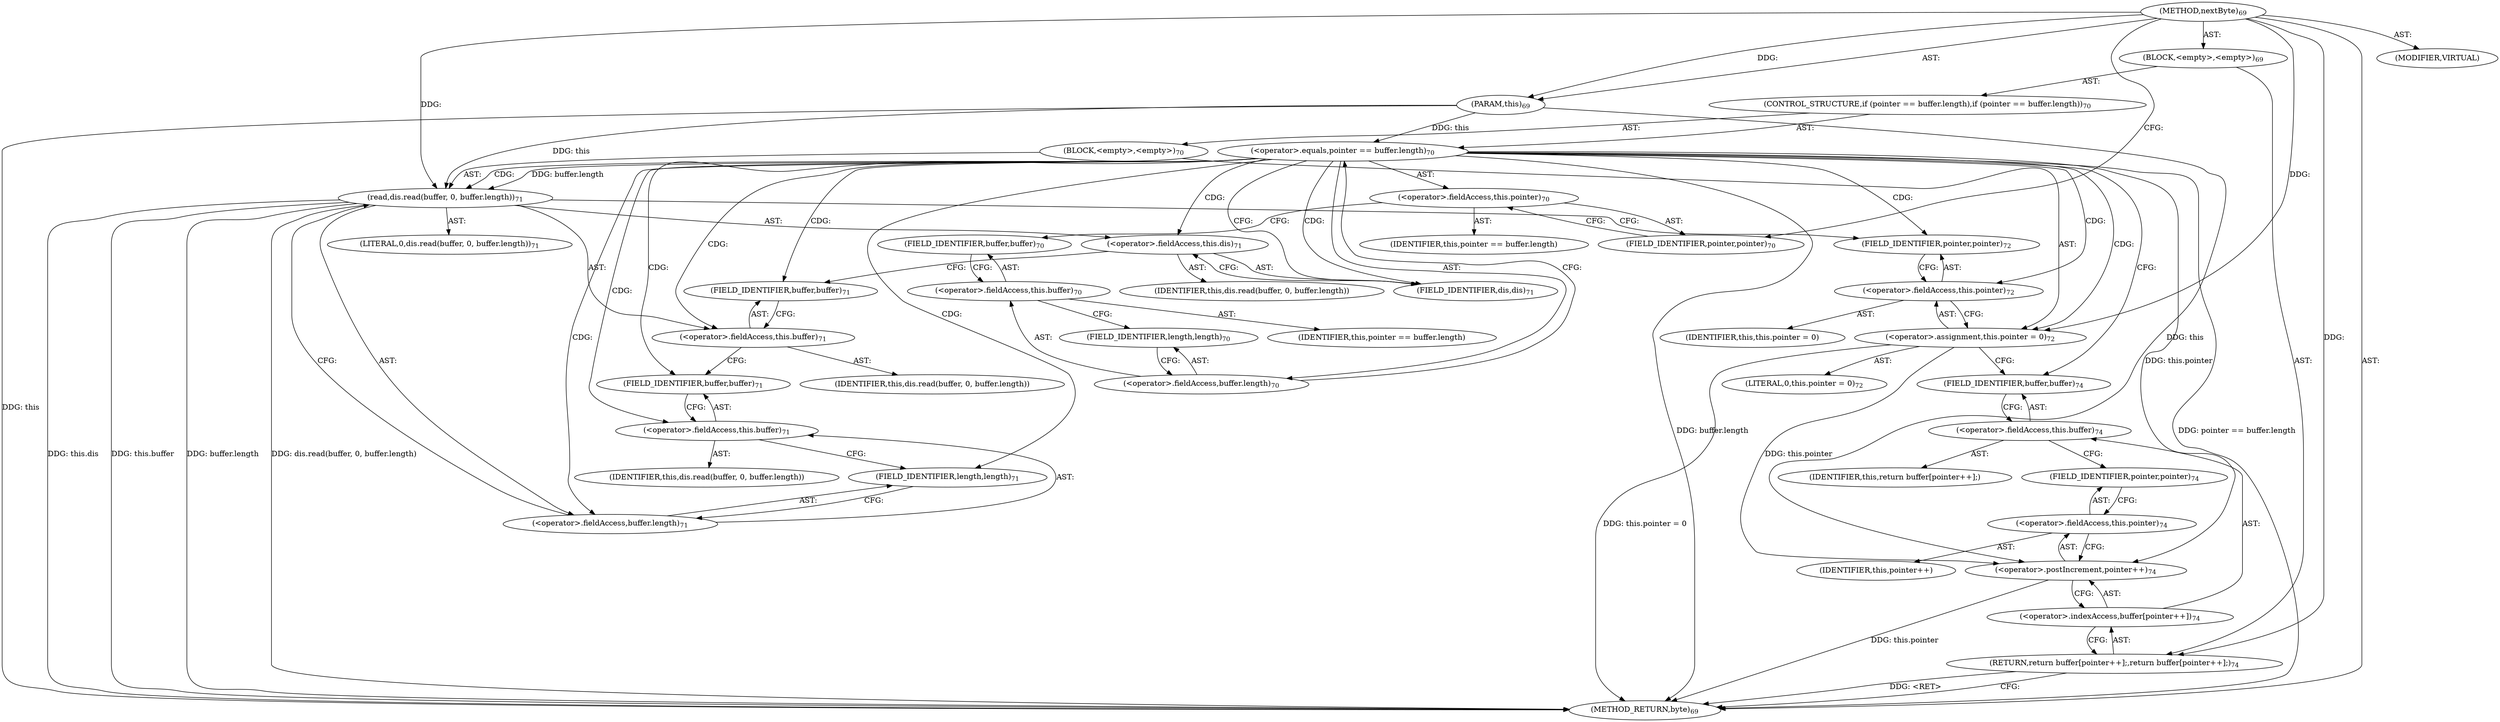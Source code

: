 digraph "nextByte" {  
"247" [label = <(METHOD,nextByte)<SUB>69</SUB>> ]
"248" [label = <(PARAM,this)<SUB>69</SUB>> ]
"249" [label = <(BLOCK,&lt;empty&gt;,&lt;empty&gt;)<SUB>69</SUB>> ]
"250" [label = <(CONTROL_STRUCTURE,if (pointer == buffer.length),if (pointer == buffer.length))<SUB>70</SUB>> ]
"251" [label = <(&lt;operator&gt;.equals,pointer == buffer.length)<SUB>70</SUB>> ]
"252" [label = <(&lt;operator&gt;.fieldAccess,this.pointer)<SUB>70</SUB>> ]
"253" [label = <(IDENTIFIER,this,pointer == buffer.length)> ]
"254" [label = <(FIELD_IDENTIFIER,pointer,pointer)<SUB>70</SUB>> ]
"255" [label = <(&lt;operator&gt;.fieldAccess,buffer.length)<SUB>70</SUB>> ]
"256" [label = <(&lt;operator&gt;.fieldAccess,this.buffer)<SUB>70</SUB>> ]
"257" [label = <(IDENTIFIER,this,pointer == buffer.length)> ]
"258" [label = <(FIELD_IDENTIFIER,buffer,buffer)<SUB>70</SUB>> ]
"259" [label = <(FIELD_IDENTIFIER,length,length)<SUB>70</SUB>> ]
"260" [label = <(BLOCK,&lt;empty&gt;,&lt;empty&gt;)<SUB>70</SUB>> ]
"261" [label = <(read,dis.read(buffer, 0, buffer.length))<SUB>71</SUB>> ]
"262" [label = <(&lt;operator&gt;.fieldAccess,this.dis)<SUB>71</SUB>> ]
"263" [label = <(IDENTIFIER,this,dis.read(buffer, 0, buffer.length))> ]
"264" [label = <(FIELD_IDENTIFIER,dis,dis)<SUB>71</SUB>> ]
"265" [label = <(&lt;operator&gt;.fieldAccess,this.buffer)<SUB>71</SUB>> ]
"266" [label = <(IDENTIFIER,this,dis.read(buffer, 0, buffer.length))> ]
"267" [label = <(FIELD_IDENTIFIER,buffer,buffer)<SUB>71</SUB>> ]
"268" [label = <(LITERAL,0,dis.read(buffer, 0, buffer.length))<SUB>71</SUB>> ]
"269" [label = <(&lt;operator&gt;.fieldAccess,buffer.length)<SUB>71</SUB>> ]
"270" [label = <(&lt;operator&gt;.fieldAccess,this.buffer)<SUB>71</SUB>> ]
"271" [label = <(IDENTIFIER,this,dis.read(buffer, 0, buffer.length))> ]
"272" [label = <(FIELD_IDENTIFIER,buffer,buffer)<SUB>71</SUB>> ]
"273" [label = <(FIELD_IDENTIFIER,length,length)<SUB>71</SUB>> ]
"274" [label = <(&lt;operator&gt;.assignment,this.pointer = 0)<SUB>72</SUB>> ]
"275" [label = <(&lt;operator&gt;.fieldAccess,this.pointer)<SUB>72</SUB>> ]
"276" [label = <(IDENTIFIER,this,this.pointer = 0)> ]
"277" [label = <(FIELD_IDENTIFIER,pointer,pointer)<SUB>72</SUB>> ]
"278" [label = <(LITERAL,0,this.pointer = 0)<SUB>72</SUB>> ]
"279" [label = <(RETURN,return buffer[pointer++];,return buffer[pointer++];)<SUB>74</SUB>> ]
"280" [label = <(&lt;operator&gt;.indexAccess,buffer[pointer++])<SUB>74</SUB>> ]
"281" [label = <(&lt;operator&gt;.fieldAccess,this.buffer)<SUB>74</SUB>> ]
"282" [label = <(IDENTIFIER,this,return buffer[pointer++];)> ]
"283" [label = <(FIELD_IDENTIFIER,buffer,buffer)<SUB>74</SUB>> ]
"284" [label = <(&lt;operator&gt;.postIncrement,pointer++)<SUB>74</SUB>> ]
"285" [label = <(&lt;operator&gt;.fieldAccess,this.pointer)<SUB>74</SUB>> ]
"286" [label = <(IDENTIFIER,this,pointer++)> ]
"287" [label = <(FIELD_IDENTIFIER,pointer,pointer)<SUB>74</SUB>> ]
"288" [label = <(MODIFIER,VIRTUAL)> ]
"289" [label = <(METHOD_RETURN,byte)<SUB>69</SUB>> ]
  "247" -> "248"  [ label = "AST: "] 
  "247" -> "249"  [ label = "AST: "] 
  "247" -> "288"  [ label = "AST: "] 
  "247" -> "289"  [ label = "AST: "] 
  "249" -> "250"  [ label = "AST: "] 
  "249" -> "279"  [ label = "AST: "] 
  "250" -> "251"  [ label = "AST: "] 
  "250" -> "260"  [ label = "AST: "] 
  "251" -> "252"  [ label = "AST: "] 
  "251" -> "255"  [ label = "AST: "] 
  "252" -> "253"  [ label = "AST: "] 
  "252" -> "254"  [ label = "AST: "] 
  "255" -> "256"  [ label = "AST: "] 
  "255" -> "259"  [ label = "AST: "] 
  "256" -> "257"  [ label = "AST: "] 
  "256" -> "258"  [ label = "AST: "] 
  "260" -> "261"  [ label = "AST: "] 
  "260" -> "274"  [ label = "AST: "] 
  "261" -> "262"  [ label = "AST: "] 
  "261" -> "265"  [ label = "AST: "] 
  "261" -> "268"  [ label = "AST: "] 
  "261" -> "269"  [ label = "AST: "] 
  "262" -> "263"  [ label = "AST: "] 
  "262" -> "264"  [ label = "AST: "] 
  "265" -> "266"  [ label = "AST: "] 
  "265" -> "267"  [ label = "AST: "] 
  "269" -> "270"  [ label = "AST: "] 
  "269" -> "273"  [ label = "AST: "] 
  "270" -> "271"  [ label = "AST: "] 
  "270" -> "272"  [ label = "AST: "] 
  "274" -> "275"  [ label = "AST: "] 
  "274" -> "278"  [ label = "AST: "] 
  "275" -> "276"  [ label = "AST: "] 
  "275" -> "277"  [ label = "AST: "] 
  "279" -> "280"  [ label = "AST: "] 
  "280" -> "281"  [ label = "AST: "] 
  "280" -> "284"  [ label = "AST: "] 
  "281" -> "282"  [ label = "AST: "] 
  "281" -> "283"  [ label = "AST: "] 
  "284" -> "285"  [ label = "AST: "] 
  "285" -> "286"  [ label = "AST: "] 
  "285" -> "287"  [ label = "AST: "] 
  "279" -> "289"  [ label = "CFG: "] 
  "251" -> "264"  [ label = "CFG: "] 
  "251" -> "283"  [ label = "CFG: "] 
  "280" -> "279"  [ label = "CFG: "] 
  "252" -> "258"  [ label = "CFG: "] 
  "255" -> "251"  [ label = "CFG: "] 
  "261" -> "277"  [ label = "CFG: "] 
  "274" -> "283"  [ label = "CFG: "] 
  "281" -> "287"  [ label = "CFG: "] 
  "284" -> "280"  [ label = "CFG: "] 
  "254" -> "252"  [ label = "CFG: "] 
  "256" -> "259"  [ label = "CFG: "] 
  "259" -> "255"  [ label = "CFG: "] 
  "262" -> "267"  [ label = "CFG: "] 
  "265" -> "272"  [ label = "CFG: "] 
  "269" -> "261"  [ label = "CFG: "] 
  "275" -> "274"  [ label = "CFG: "] 
  "283" -> "281"  [ label = "CFG: "] 
  "285" -> "284"  [ label = "CFG: "] 
  "258" -> "256"  [ label = "CFG: "] 
  "264" -> "262"  [ label = "CFG: "] 
  "267" -> "265"  [ label = "CFG: "] 
  "270" -> "273"  [ label = "CFG: "] 
  "273" -> "269"  [ label = "CFG: "] 
  "277" -> "275"  [ label = "CFG: "] 
  "287" -> "285"  [ label = "CFG: "] 
  "272" -> "270"  [ label = "CFG: "] 
  "247" -> "254"  [ label = "CFG: "] 
  "279" -> "289"  [ label = "DDG: &lt;RET&gt;"] 
  "248" -> "289"  [ label = "DDG: this"] 
  "251" -> "289"  [ label = "DDG: buffer.length"] 
  "251" -> "289"  [ label = "DDG: pointer == buffer.length"] 
  "261" -> "289"  [ label = "DDG: this.dis"] 
  "261" -> "289"  [ label = "DDG: this.buffer"] 
  "261" -> "289"  [ label = "DDG: buffer.length"] 
  "261" -> "289"  [ label = "DDG: dis.read(buffer, 0, buffer.length)"] 
  "274" -> "289"  [ label = "DDG: this.pointer = 0"] 
  "284" -> "289"  [ label = "DDG: this.pointer"] 
  "247" -> "248"  [ label = "DDG: "] 
  "247" -> "279"  [ label = "DDG: "] 
  "248" -> "251"  [ label = "DDG: this"] 
  "247" -> "274"  [ label = "DDG: "] 
  "248" -> "261"  [ label = "DDG: this"] 
  "251" -> "261"  [ label = "DDG: buffer.length"] 
  "247" -> "261"  [ label = "DDG: "] 
  "248" -> "284"  [ label = "DDG: this"] 
  "251" -> "284"  [ label = "DDG: this.pointer"] 
  "274" -> "284"  [ label = "DDG: this.pointer"] 
  "251" -> "262"  [ label = "CDG: "] 
  "251" -> "277"  [ label = "CDG: "] 
  "251" -> "265"  [ label = "CDG: "] 
  "251" -> "267"  [ label = "CDG: "] 
  "251" -> "270"  [ label = "CDG: "] 
  "251" -> "264"  [ label = "CDG: "] 
  "251" -> "273"  [ label = "CDG: "] 
  "251" -> "269"  [ label = "CDG: "] 
  "251" -> "272"  [ label = "CDG: "] 
  "251" -> "261"  [ label = "CDG: "] 
  "251" -> "275"  [ label = "CDG: "] 
  "251" -> "274"  [ label = "CDG: "] 
}
